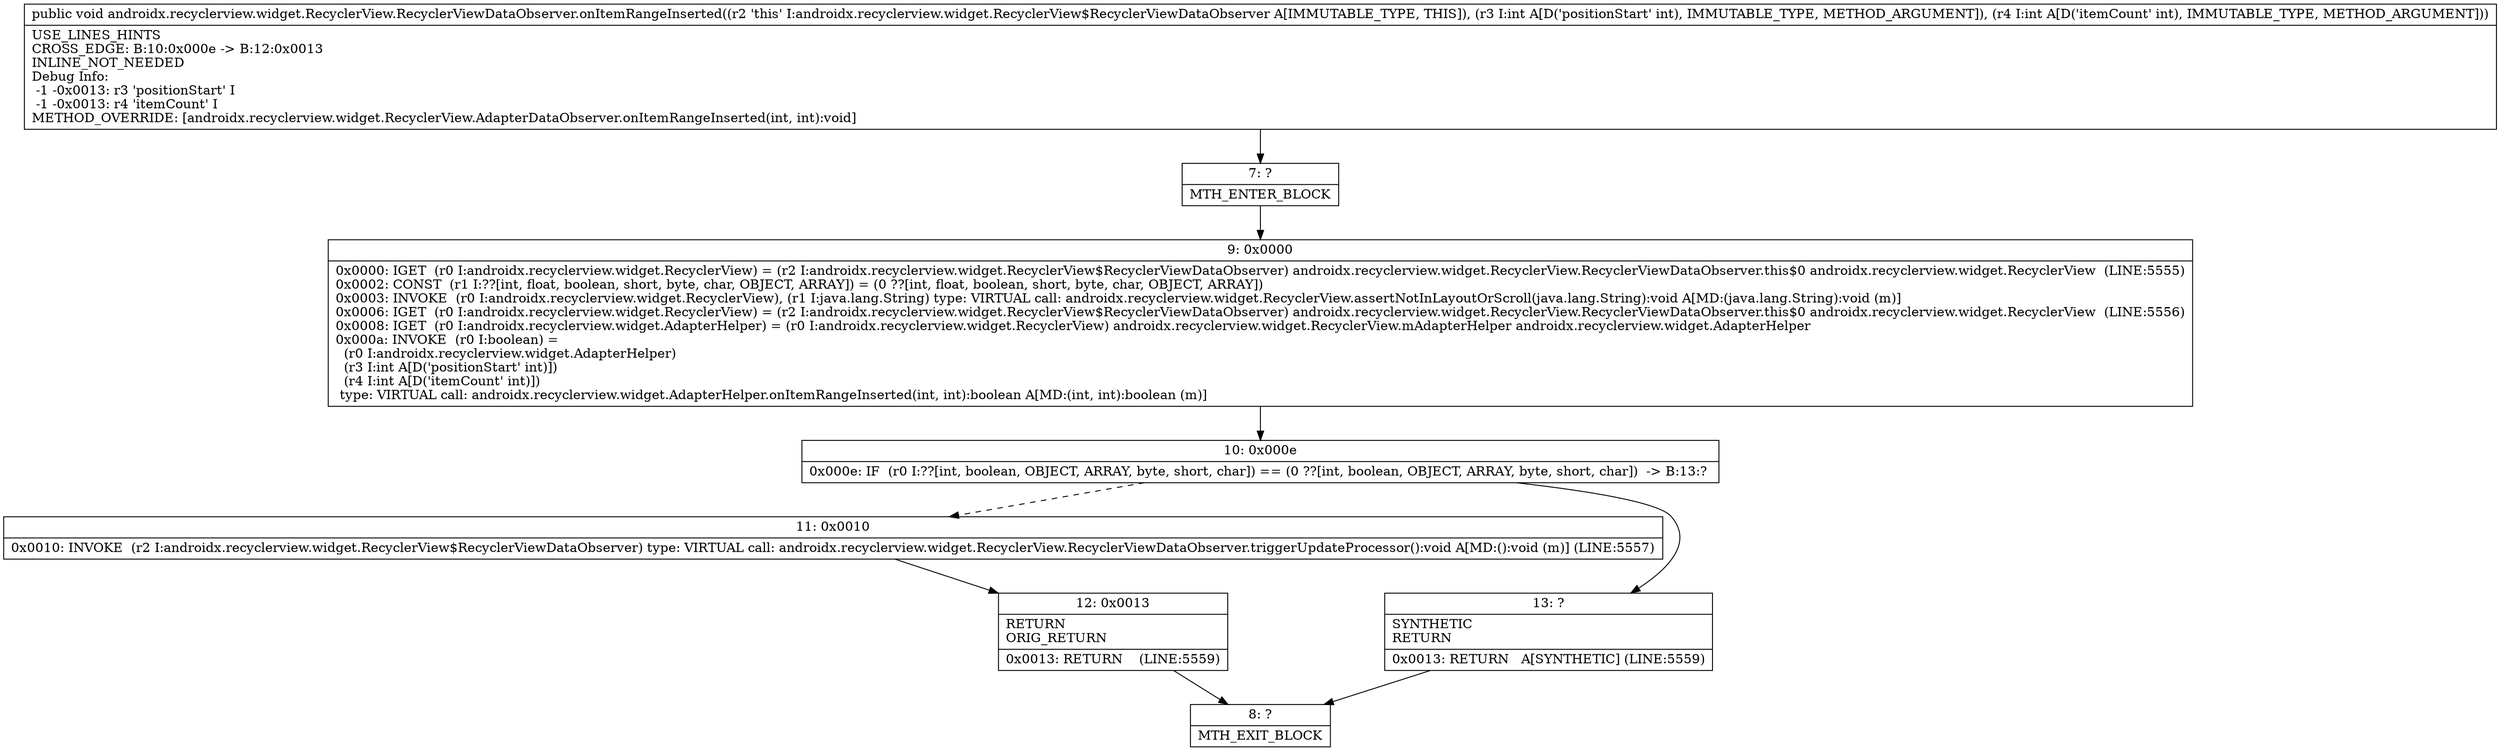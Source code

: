 digraph "CFG forandroidx.recyclerview.widget.RecyclerView.RecyclerViewDataObserver.onItemRangeInserted(II)V" {
Node_7 [shape=record,label="{7\:\ ?|MTH_ENTER_BLOCK\l}"];
Node_9 [shape=record,label="{9\:\ 0x0000|0x0000: IGET  (r0 I:androidx.recyclerview.widget.RecyclerView) = (r2 I:androidx.recyclerview.widget.RecyclerView$RecyclerViewDataObserver) androidx.recyclerview.widget.RecyclerView.RecyclerViewDataObserver.this$0 androidx.recyclerview.widget.RecyclerView  (LINE:5555)\l0x0002: CONST  (r1 I:??[int, float, boolean, short, byte, char, OBJECT, ARRAY]) = (0 ??[int, float, boolean, short, byte, char, OBJECT, ARRAY]) \l0x0003: INVOKE  (r0 I:androidx.recyclerview.widget.RecyclerView), (r1 I:java.lang.String) type: VIRTUAL call: androidx.recyclerview.widget.RecyclerView.assertNotInLayoutOrScroll(java.lang.String):void A[MD:(java.lang.String):void (m)]\l0x0006: IGET  (r0 I:androidx.recyclerview.widget.RecyclerView) = (r2 I:androidx.recyclerview.widget.RecyclerView$RecyclerViewDataObserver) androidx.recyclerview.widget.RecyclerView.RecyclerViewDataObserver.this$0 androidx.recyclerview.widget.RecyclerView  (LINE:5556)\l0x0008: IGET  (r0 I:androidx.recyclerview.widget.AdapterHelper) = (r0 I:androidx.recyclerview.widget.RecyclerView) androidx.recyclerview.widget.RecyclerView.mAdapterHelper androidx.recyclerview.widget.AdapterHelper \l0x000a: INVOKE  (r0 I:boolean) = \l  (r0 I:androidx.recyclerview.widget.AdapterHelper)\l  (r3 I:int A[D('positionStart' int)])\l  (r4 I:int A[D('itemCount' int)])\l type: VIRTUAL call: androidx.recyclerview.widget.AdapterHelper.onItemRangeInserted(int, int):boolean A[MD:(int, int):boolean (m)]\l}"];
Node_10 [shape=record,label="{10\:\ 0x000e|0x000e: IF  (r0 I:??[int, boolean, OBJECT, ARRAY, byte, short, char]) == (0 ??[int, boolean, OBJECT, ARRAY, byte, short, char])  \-\> B:13:? \l}"];
Node_11 [shape=record,label="{11\:\ 0x0010|0x0010: INVOKE  (r2 I:androidx.recyclerview.widget.RecyclerView$RecyclerViewDataObserver) type: VIRTUAL call: androidx.recyclerview.widget.RecyclerView.RecyclerViewDataObserver.triggerUpdateProcessor():void A[MD:():void (m)] (LINE:5557)\l}"];
Node_12 [shape=record,label="{12\:\ 0x0013|RETURN\lORIG_RETURN\l|0x0013: RETURN    (LINE:5559)\l}"];
Node_8 [shape=record,label="{8\:\ ?|MTH_EXIT_BLOCK\l}"];
Node_13 [shape=record,label="{13\:\ ?|SYNTHETIC\lRETURN\l|0x0013: RETURN   A[SYNTHETIC] (LINE:5559)\l}"];
MethodNode[shape=record,label="{public void androidx.recyclerview.widget.RecyclerView.RecyclerViewDataObserver.onItemRangeInserted((r2 'this' I:androidx.recyclerview.widget.RecyclerView$RecyclerViewDataObserver A[IMMUTABLE_TYPE, THIS]), (r3 I:int A[D('positionStart' int), IMMUTABLE_TYPE, METHOD_ARGUMENT]), (r4 I:int A[D('itemCount' int), IMMUTABLE_TYPE, METHOD_ARGUMENT]))  | USE_LINES_HINTS\lCROSS_EDGE: B:10:0x000e \-\> B:12:0x0013\lINLINE_NOT_NEEDED\lDebug Info:\l  \-1 \-0x0013: r3 'positionStart' I\l  \-1 \-0x0013: r4 'itemCount' I\lMETHOD_OVERRIDE: [androidx.recyclerview.widget.RecyclerView.AdapterDataObserver.onItemRangeInserted(int, int):void]\l}"];
MethodNode -> Node_7;Node_7 -> Node_9;
Node_9 -> Node_10;
Node_10 -> Node_11[style=dashed];
Node_10 -> Node_13;
Node_11 -> Node_12;
Node_12 -> Node_8;
Node_13 -> Node_8;
}

